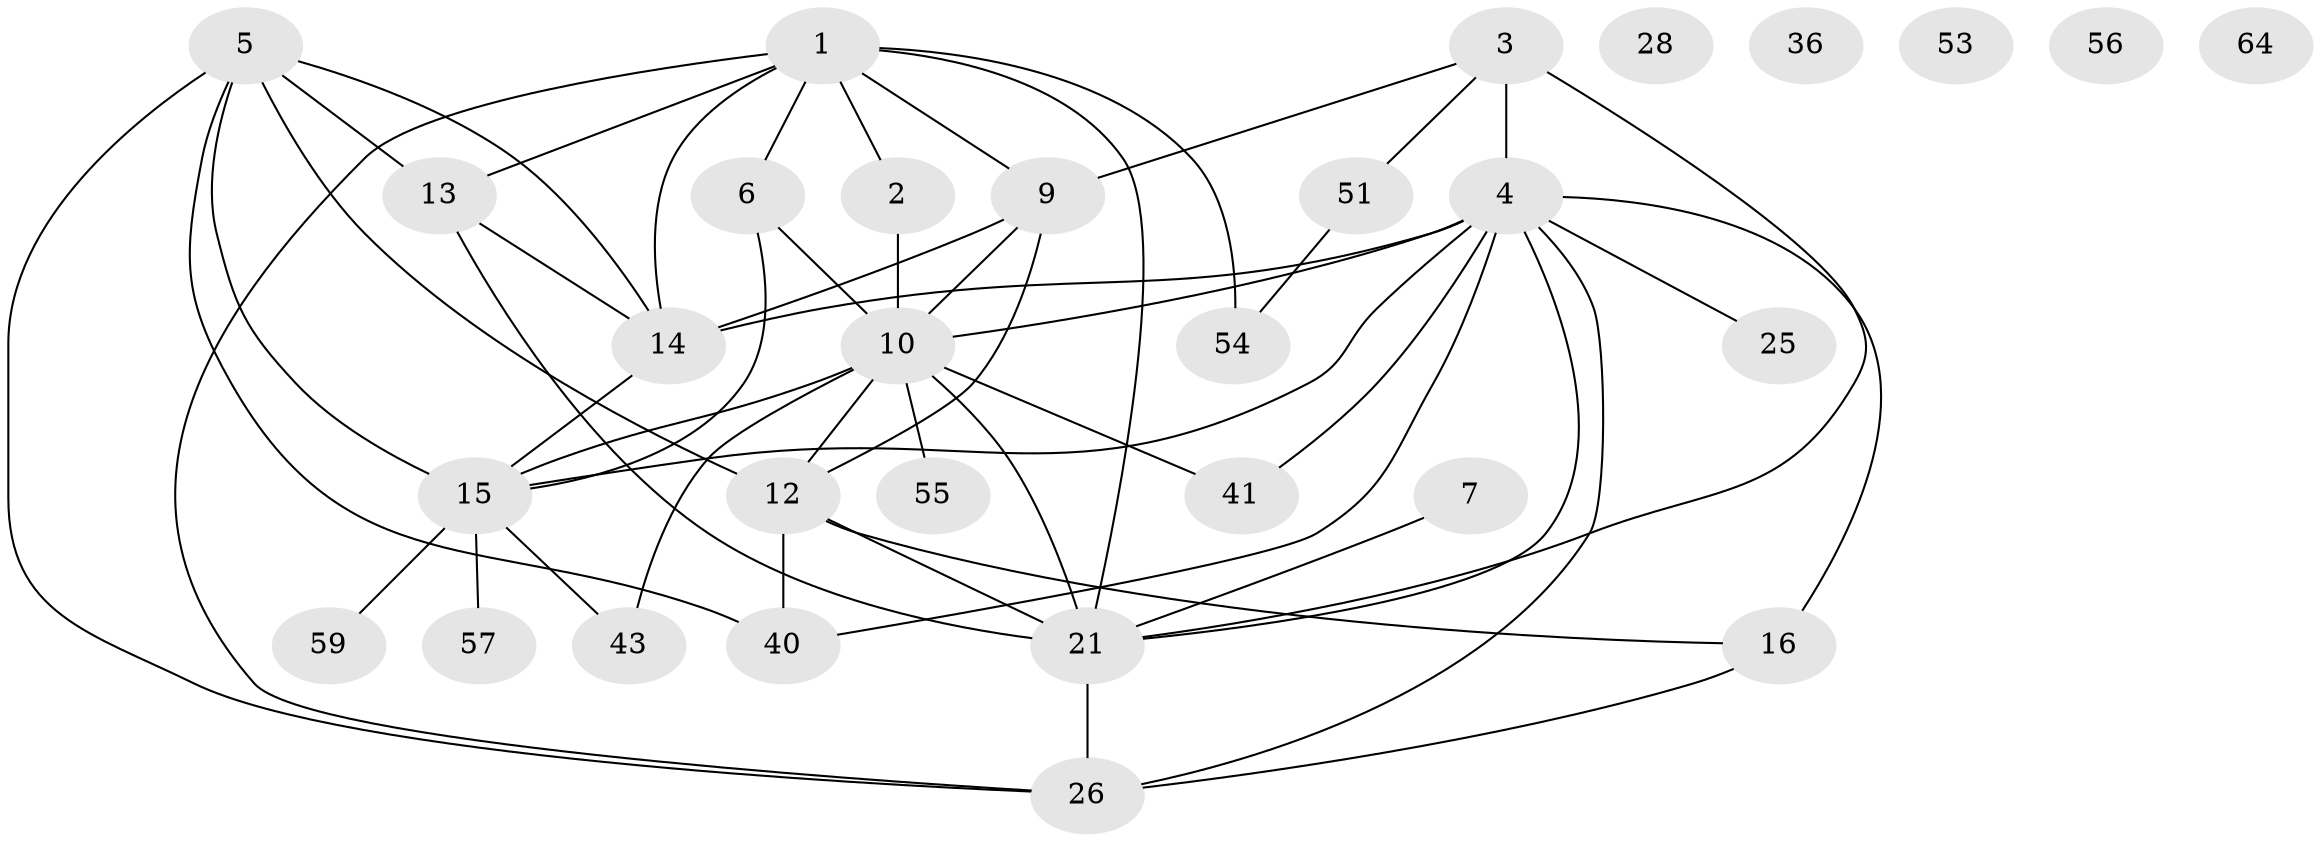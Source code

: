 // original degree distribution, {2: 0.21333333333333335, 1: 0.16, 6: 0.02666666666666667, 3: 0.17333333333333334, 4: 0.21333333333333335, 5: 0.12, 7: 0.02666666666666667, 0: 0.06666666666666667}
// Generated by graph-tools (version 1.1) at 2025/16/03/04/25 18:16:26]
// undirected, 30 vertices, 52 edges
graph export_dot {
graph [start="1"]
  node [color=gray90,style=filled];
  1 [super="+34+24"];
  2 [super="+30"];
  3 [super="+75+18"];
  4 [super="+58+29+32+8"];
  5 [super="+22+61"];
  6 [super="+33"];
  7 [super="+45"];
  9 [super="+72+39"];
  10 [super="+35+11+42"];
  12 [super="+46+31"];
  13 [super="+23"];
  14 [super="+47+71+17"];
  15 [super="+62+19"];
  16 [super="+66"];
  21 [super="+27+68+44"];
  25;
  26 [super="+38"];
  28;
  36;
  40;
  41 [super="+63+48"];
  43;
  51;
  53;
  54;
  55;
  56;
  57;
  59;
  64;
  1 -- 54;
  1 -- 21;
  1 -- 6;
  1 -- 9;
  1 -- 26;
  1 -- 14;
  1 -- 2;
  1 -- 13;
  2 -- 10 [weight=2];
  3 -- 4 [weight=2];
  3 -- 9;
  3 -- 21;
  3 -- 51;
  4 -- 40;
  4 -- 26;
  4 -- 14;
  4 -- 15 [weight=2];
  4 -- 16;
  4 -- 21;
  4 -- 25;
  4 -- 10;
  4 -- 41 [weight=2];
  5 -- 40;
  5 -- 26;
  5 -- 12;
  5 -- 14;
  5 -- 15;
  5 -- 13 [weight=2];
  6 -- 10 [weight=2];
  6 -- 15;
  7 -- 21;
  9 -- 10;
  9 -- 12;
  9 -- 14;
  10 -- 55;
  10 -- 12;
  10 -- 21;
  10 -- 43;
  10 -- 15 [weight=3];
  10 -- 41;
  12 -- 16;
  12 -- 40;
  12 -- 21;
  13 -- 21 [weight=2];
  13 -- 14;
  14 -- 15 [weight=2];
  15 -- 57;
  15 -- 59;
  15 -- 43;
  16 -- 26;
  21 -- 26;
  51 -- 54;
}
